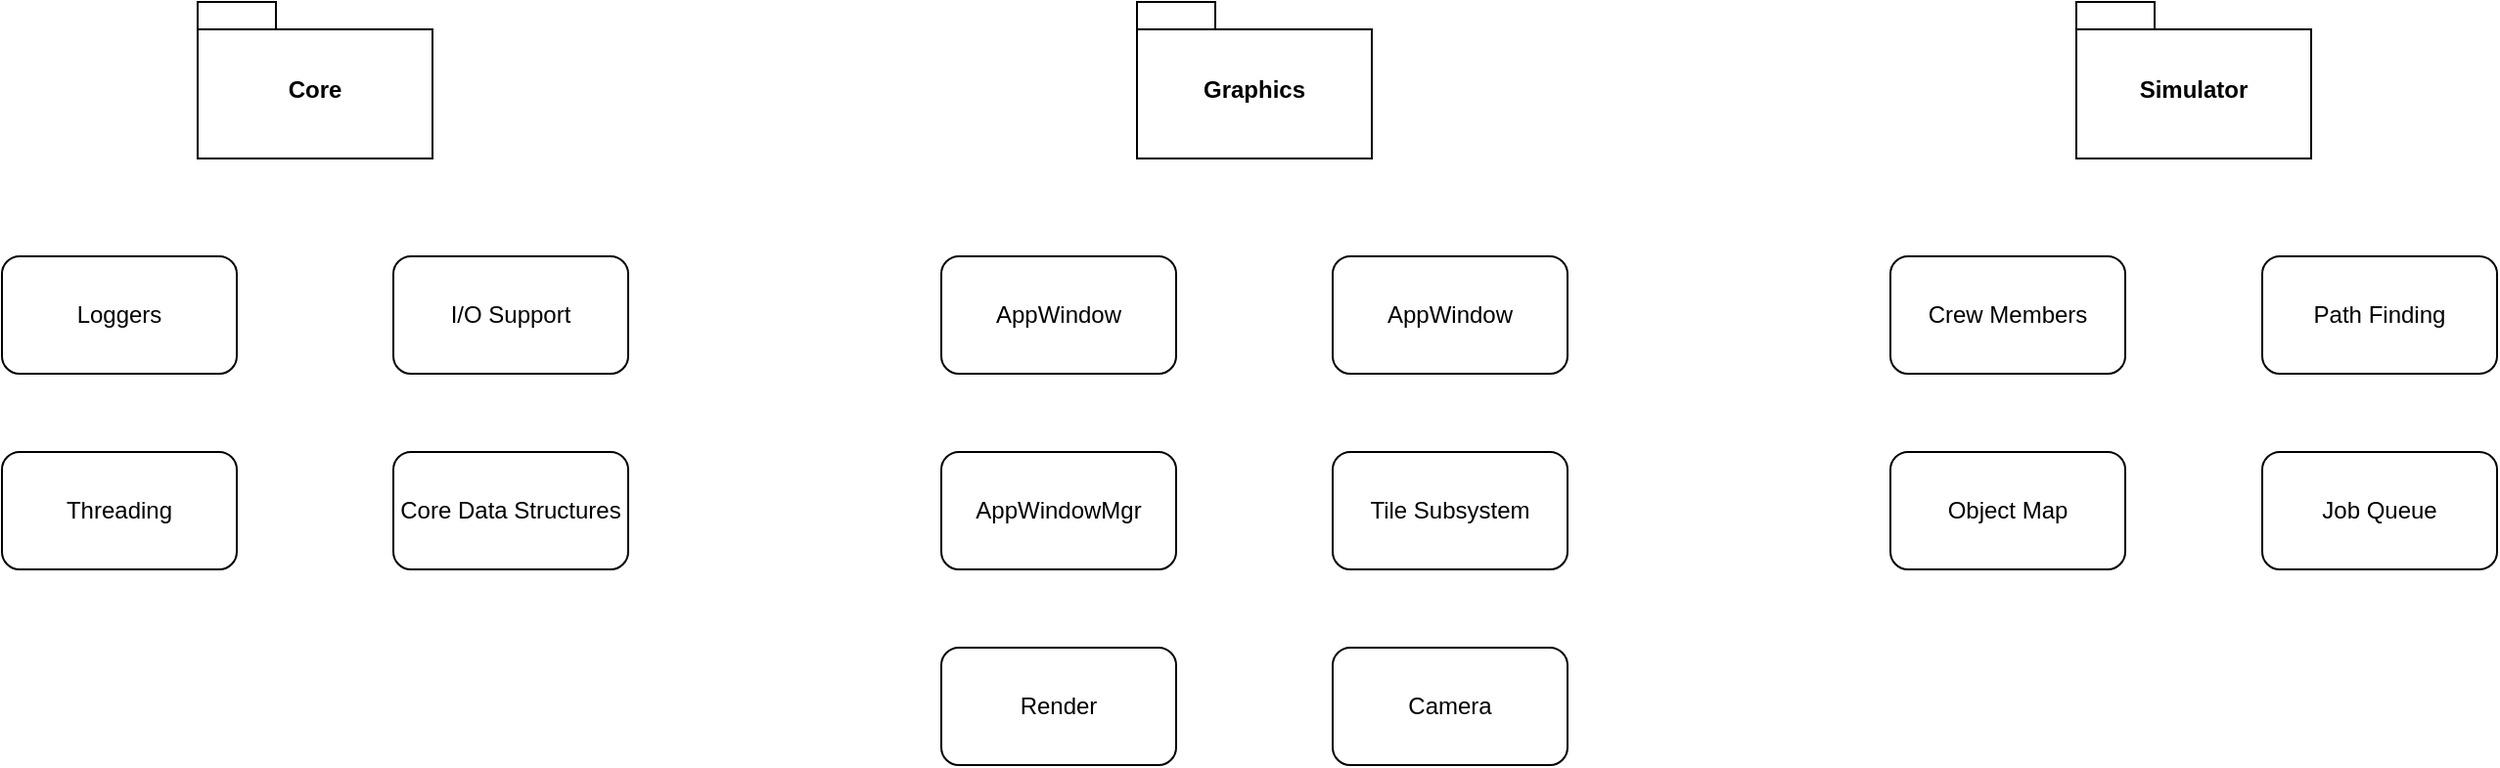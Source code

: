 <mxfile version="22.1.2" type="device" pages="2">
  <diagram name="High Level" id="A4SuyvbfQ8F4UJjFXBwb">
    <mxGraphModel dx="2868" dy="1768" grid="1" gridSize="10" guides="1" tooltips="1" connect="1" arrows="1" fold="1" page="1" pageScale="1" pageWidth="1920" pageHeight="1200" math="0" shadow="0">
      <root>
        <mxCell id="0" />
        <mxCell id="1" parent="0" />
        <mxCell id="m0WKHK01aI2nxeZy7EnX-2" value="Loggers" style="rounded=1;whiteSpace=wrap;html=1;" vertex="1" parent="1">
          <mxGeometry x="420" y="510" width="120" height="60" as="geometry" />
        </mxCell>
        <mxCell id="m0WKHK01aI2nxeZy7EnX-3" value="I/O Support" style="rounded=1;whiteSpace=wrap;html=1;" vertex="1" parent="1">
          <mxGeometry x="620" y="510" width="120" height="60" as="geometry" />
        </mxCell>
        <mxCell id="m0WKHK01aI2nxeZy7EnX-4" value="Threading" style="rounded=1;whiteSpace=wrap;html=1;" vertex="1" parent="1">
          <mxGeometry x="420" y="610" width="120" height="60" as="geometry" />
        </mxCell>
        <mxCell id="m0WKHK01aI2nxeZy7EnX-5" value="Core Data Structures" style="rounded=1;whiteSpace=wrap;html=1;" vertex="1" parent="1">
          <mxGeometry x="620" y="610" width="120" height="60" as="geometry" />
        </mxCell>
        <mxCell id="m0WKHK01aI2nxeZy7EnX-7" value="Core" style="shape=folder;fontStyle=1;spacingTop=10;tabWidth=40;tabHeight=14;tabPosition=left;html=1;whiteSpace=wrap;" vertex="1" parent="1">
          <mxGeometry x="520" y="380" width="120" height="80" as="geometry" />
        </mxCell>
        <mxCell id="m0WKHK01aI2nxeZy7EnX-8" value="Graphics" style="shape=folder;fontStyle=1;spacingTop=10;tabWidth=40;tabHeight=14;tabPosition=left;html=1;whiteSpace=wrap;" vertex="1" parent="1">
          <mxGeometry x="1000" y="380" width="120" height="80" as="geometry" />
        </mxCell>
        <mxCell id="m0WKHK01aI2nxeZy7EnX-9" value="AppWindow" style="rounded=1;whiteSpace=wrap;html=1;" vertex="1" parent="1">
          <mxGeometry x="900" y="510" width="120" height="60" as="geometry" />
        </mxCell>
        <mxCell id="m0WKHK01aI2nxeZy7EnX-11" value="AppWindowMgr" style="rounded=1;whiteSpace=wrap;html=1;" vertex="1" parent="1">
          <mxGeometry x="900" y="610" width="120" height="60" as="geometry" />
        </mxCell>
        <mxCell id="m0WKHK01aI2nxeZy7EnX-12" value="AppWindow" style="rounded=1;whiteSpace=wrap;html=1;" vertex="1" parent="1">
          <mxGeometry x="1100" y="510" width="120" height="60" as="geometry" />
        </mxCell>
        <mxCell id="m0WKHK01aI2nxeZy7EnX-13" value="Tile Subsystem" style="rounded=1;whiteSpace=wrap;html=1;" vertex="1" parent="1">
          <mxGeometry x="1100" y="610" width="120" height="60" as="geometry" />
        </mxCell>
        <mxCell id="m0WKHK01aI2nxeZy7EnX-14" value="Render" style="rounded=1;whiteSpace=wrap;html=1;" vertex="1" parent="1">
          <mxGeometry x="900" y="710" width="120" height="60" as="geometry" />
        </mxCell>
        <mxCell id="m0WKHK01aI2nxeZy7EnX-15" value="Camera" style="rounded=1;whiteSpace=wrap;html=1;" vertex="1" parent="1">
          <mxGeometry x="1100" y="710" width="120" height="60" as="geometry" />
        </mxCell>
        <mxCell id="m0WKHK01aI2nxeZy7EnX-17" value="Simulator" style="shape=folder;fontStyle=1;spacingTop=10;tabWidth=40;tabHeight=14;tabPosition=left;html=1;whiteSpace=wrap;" vertex="1" parent="1">
          <mxGeometry x="1480" y="380" width="120" height="80" as="geometry" />
        </mxCell>
        <mxCell id="m0WKHK01aI2nxeZy7EnX-18" value="Path Finding" style="rounded=1;whiteSpace=wrap;html=1;" vertex="1" parent="1">
          <mxGeometry x="1575" y="510" width="120" height="60" as="geometry" />
        </mxCell>
        <mxCell id="m0WKHK01aI2nxeZy7EnX-20" value="Object Map" style="rounded=1;whiteSpace=wrap;html=1;" vertex="1" parent="1">
          <mxGeometry x="1385" y="610" width="120" height="60" as="geometry" />
        </mxCell>
        <mxCell id="m0WKHK01aI2nxeZy7EnX-21" value="Job Queue" style="rounded=1;whiteSpace=wrap;html=1;" vertex="1" parent="1">
          <mxGeometry x="1575" y="610" width="120" height="60" as="geometry" />
        </mxCell>
        <mxCell id="m0WKHK01aI2nxeZy7EnX-22" value="Crew Members" style="rounded=1;whiteSpace=wrap;html=1;" vertex="1" parent="1">
          <mxGeometry x="1385" y="510" width="120" height="60" as="geometry" />
        </mxCell>
      </root>
    </mxGraphModel>
  </diagram>
  <diagram id="PUB6Y8BoO7NfQVOkb2IK" name="Graphics And Simulation">
    <mxGraphModel dx="1434" dy="884" grid="1" gridSize="10" guides="1" tooltips="1" connect="1" arrows="1" fold="1" page="1" pageScale="1" pageWidth="1920" pageHeight="1200" math="0" shadow="0">
      <root>
        <mxCell id="0" />
        <mxCell id="1" parent="0" />
        <mxCell id="AIuESgSpH_-IwvyaUxvd-33" style="edgeStyle=orthogonalEdgeStyle;shape=connector;rounded=0;orthogonalLoop=1;jettySize=auto;html=1;entryX=0;entryY=0.5;entryDx=0;entryDy=0;labelBackgroundColor=default;strokeColor=default;align=center;verticalAlign=middle;fontFamily=Helvetica;fontSize=12;fontColor=default;startArrow=diamond;startFill=1;endArrow=oval;endFill=1;startSize=12;endSize=12;" edge="1" parent="1" source="AIuESgSpH_-IwvyaUxvd-18" target="AIuESgSpH_-IwvyaUxvd-12">
          <mxGeometry relative="1" as="geometry" />
        </mxCell>
        <mxCell id="AIuESgSpH_-IwvyaUxvd-31" style="edgeStyle=orthogonalEdgeStyle;shape=connector;rounded=0;orthogonalLoop=1;jettySize=auto;html=1;entryX=0.5;entryY=0;entryDx=0;entryDy=0;labelBackgroundColor=default;strokeColor=default;align=center;verticalAlign=middle;fontFamily=Helvetica;fontSize=12;fontColor=default;startArrow=none;startFill=0;endArrow=oval;endFill=0;startSize=12;endSize=12;" edge="1" parent="1" source="AIuESgSpH_-IwvyaUxvd-13" target="AIuESgSpH_-IwvyaUxvd-9">
          <mxGeometry relative="1" as="geometry" />
        </mxCell>
        <mxCell id="AIuESgSpH_-IwvyaUxvd-13" value="AppWindowMgr" style="swimlane;fontStyle=1;align=center;verticalAlign=top;childLayout=stackLayout;horizontal=1;startSize=26;horizontalStack=0;resizeParent=1;resizeParentMax=0;resizeLast=0;collapsible=1;marginBottom=0;whiteSpace=wrap;html=1;rounded=1;" vertex="1" parent="1">
          <mxGeometry x="160" y="100" width="240" height="130" as="geometry" />
        </mxCell>
        <mxCell id="AIuESgSpH_-IwvyaUxvd-14" value="- m_windows: umap&amp;lt;ID, AppWindow&amp;gt;" style="text;strokeColor=none;fillColor=none;align=left;verticalAlign=top;spacingLeft=4;spacingRight=4;overflow=hidden;rotatable=0;points=[[0,0.5],[1,0.5]];portConstraint=eastwest;whiteSpace=wrap;html=1;" vertex="1" parent="AIuESgSpH_-IwvyaUxvd-13">
          <mxGeometry y="26" width="240" height="26" as="geometry" />
        </mxCell>
        <mxCell id="AIuESgSpH_-IwvyaUxvd-15" value="" style="line;strokeWidth=1;fillColor=none;align=left;verticalAlign=middle;spacingTop=-1;spacingLeft=3;spacingRight=3;rotatable=0;labelPosition=right;points=[];portConstraint=eastwest;strokeColor=inherit;" vertex="1" parent="AIuESgSpH_-IwvyaUxvd-13">
          <mxGeometry y="52" width="240" height="8" as="geometry" />
        </mxCell>
        <mxCell id="AIuESgSpH_-IwvyaUxvd-16" value="+ createWindow(params): bool&lt;br&gt;+ getAppWindow(id): AppWindow*" style="text;strokeColor=none;fillColor=none;align=left;verticalAlign=top;spacingLeft=4;spacingRight=4;overflow=hidden;rotatable=0;points=[[0,0.5],[1,0.5]];portConstraint=eastwest;whiteSpace=wrap;html=1;" vertex="1" parent="AIuESgSpH_-IwvyaUxvd-13">
          <mxGeometry y="60" width="240" height="70" as="geometry" />
        </mxCell>
        <mxCell id="AIuESgSpH_-IwvyaUxvd-28" style="edgeStyle=orthogonalEdgeStyle;shape=connector;rounded=0;orthogonalLoop=1;jettySize=auto;html=1;labelBackgroundColor=default;strokeColor=default;align=center;verticalAlign=middle;fontFamily=Helvetica;fontSize=12;fontColor=default;endArrow=oval;endFill=1;startSize=33;endSize=12;entryX=0.497;entryY=0.993;entryDx=0;entryDy=0;entryPerimeter=0;" edge="1" parent="1" source="AIuESgSpH_-IwvyaUxvd-18" target="AIuESgSpH_-IwvyaUxvd-16">
          <mxGeometry relative="1" as="geometry">
            <mxPoint x="280" y="270" as="targetPoint" />
          </mxGeometry>
        </mxCell>
        <mxCell id="AIuESgSpH_-IwvyaUxvd-18" value="AppWindow" style="swimlane;fontStyle=1;align=center;verticalAlign=top;childLayout=stackLayout;horizontal=1;startSize=26;horizontalStack=0;resizeParent=1;resizeParentMax=0;resizeLast=0;collapsible=1;marginBottom=0;whiteSpace=wrap;html=1;rounded=1;" vertex="1" parent="1">
          <mxGeometry x="160" y="309" width="240" height="220" as="geometry" />
        </mxCell>
        <mxCell id="AIuESgSpH_-IwvyaUxvd-19" value="- m_window: SDL_Window*&lt;br&gt;- m_renderer: SDL_Renderer*&lt;br&gt;- m_dimensions: SDL_Rect&lt;br&gt;- m_name: string&lt;br&gt;- m_texManager: TextureManager" style="text;strokeColor=none;fillColor=none;align=left;verticalAlign=top;spacingLeft=4;spacingRight=4;overflow=hidden;rotatable=0;points=[[0,0.5],[1,0.5]];portConstraint=eastwest;whiteSpace=wrap;html=1;" vertex="1" parent="AIuESgSpH_-IwvyaUxvd-18">
          <mxGeometry y="26" width="240" height="84" as="geometry" />
        </mxCell>
        <mxCell id="AIuESgSpH_-IwvyaUxvd-20" value="" style="line;strokeWidth=1;fillColor=none;align=left;verticalAlign=middle;spacingTop=-1;spacingLeft=3;spacingRight=3;rotatable=0;labelPosition=right;points=[];portConstraint=eastwest;strokeColor=inherit;" vertex="1" parent="AIuESgSpH_-IwvyaUxvd-18">
          <mxGeometry y="110" width="240" height="8" as="geometry" />
        </mxCell>
        <mxCell id="AIuESgSpH_-IwvyaUxvd-21" value="+ create(params): bool&lt;br&gt;+ destroy(): void&lt;br&gt;+ clear(): void&lt;br&gt;+ copyTexture(params): void&lt;br&gt;+ getTextureManager(): TextureManager&amp;amp;&lt;br&gt;+ getRenderer(): SDL_Renderer*" style="text;strokeColor=none;fillColor=none;align=left;verticalAlign=top;spacingLeft=4;spacingRight=4;overflow=hidden;rotatable=0;points=[[0,0.5],[1,0.5]];portConstraint=eastwest;whiteSpace=wrap;html=1;" vertex="1" parent="AIuESgSpH_-IwvyaUxvd-18">
          <mxGeometry y="118" width="240" height="102" as="geometry" />
        </mxCell>
        <mxCell id="AIuESgSpH_-IwvyaUxvd-9" value="RenderManager (RM)" style="swimlane;fontStyle=1;align=center;verticalAlign=top;childLayout=stackLayout;horizontal=1;startSize=26;horizontalStack=0;resizeParent=1;resizeParentMax=0;resizeLast=0;collapsible=1;marginBottom=0;whiteSpace=wrap;html=1;rounded=1;" vertex="1" parent="1">
          <mxGeometry x="630" y="260" width="290" height="220" as="geometry" />
        </mxCell>
        <mxCell id="AIuESgSpH_-IwvyaUxvd-10" value="- m_mainWindow: AppWindow*&lt;br&gt;- m_tileDB: TileSheetDatabase&lt;br&gt;- m_camera: Camera*" style="text;strokeColor=none;fillColor=none;align=left;verticalAlign=top;spacingLeft=4;spacingRight=4;overflow=hidden;rotatable=0;points=[[0,0.5],[1,0.5]];portConstraint=eastwest;whiteSpace=wrap;html=1;" vertex="1" parent="AIuESgSpH_-IwvyaUxvd-9">
          <mxGeometry y="26" width="290" height="64" as="geometry" />
        </mxCell>
        <mxCell id="AIuESgSpH_-IwvyaUxvd-11" value="" style="line;strokeWidth=1;fillColor=none;align=left;verticalAlign=middle;spacingTop=-1;spacingLeft=3;spacingRight=3;rotatable=0;labelPosition=right;points=[];portConstraint=eastwest;strokeColor=inherit;" vertex="1" parent="AIuESgSpH_-IwvyaUxvd-9">
          <mxGeometry y="90" width="290" height="8" as="geometry" />
        </mxCell>
        <mxCell id="AIuESgSpH_-IwvyaUxvd-12" value="+ init(): Status&lt;br&gt;+ terminate(): Status&lt;br&gt;+ setWindow(AppWindow*): void&lt;br&gt;+ addTileSheet(string&amp;amp; loc): void&lt;br&gt;+ renderFromObjectMap(ObjectMap&amp;amp;): void&lt;br&gt;+ renderCivilianList(array&amp;lt;CrewMember&amp;gt;&amp;amp;): void&lt;br&gt;+ present(): void&lt;br&gt;+ setCamera(Camera*): void" style="text;strokeColor=none;fillColor=none;align=left;verticalAlign=top;spacingLeft=4;spacingRight=4;overflow=hidden;rotatable=0;points=[[0,0.5],[1,0.5]];portConstraint=eastwest;whiteSpace=wrap;html=1;" vertex="1" parent="AIuESgSpH_-IwvyaUxvd-9">
          <mxGeometry y="98" width="290" height="122" as="geometry" />
        </mxCell>
      </root>
    </mxGraphModel>
  </diagram>
</mxfile>

